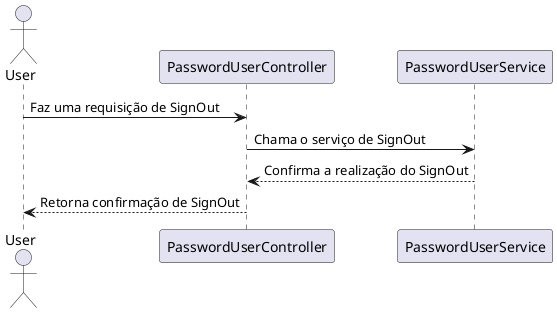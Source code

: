 @startuml Gamix-SignOut

actor User
participant Controller as "PasswordUserController"
participant PasswordService as "PasswordUserService"

User -> Controller: Faz uma requisição de SignOut
Controller -> PasswordService: Chama o serviço de SignOut
PasswordService --> Controller: Confirma a realização do SignOut
Controller --> User: Retorna confirmação de SignOut

@enduml
